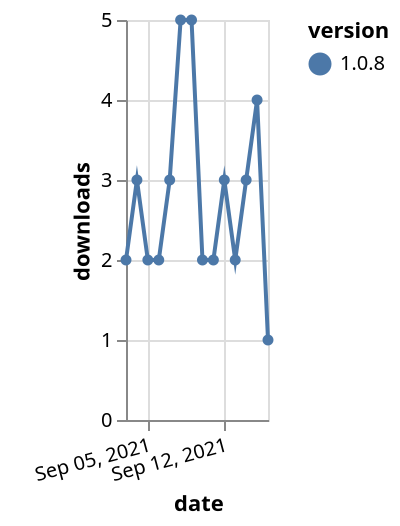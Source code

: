 {"$schema": "https://vega.github.io/schema/vega-lite/v5.json", "description": "A simple bar chart with embedded data.", "data": {"values": [{"date": "2021-09-03", "total": 9700, "delta": 2, "version": "1.0.8"}, {"date": "2021-09-04", "total": 9703, "delta": 3, "version": "1.0.8"}, {"date": "2021-09-05", "total": 9705, "delta": 2, "version": "1.0.8"}, {"date": "2021-09-06", "total": 9707, "delta": 2, "version": "1.0.8"}, {"date": "2021-09-07", "total": 9710, "delta": 3, "version": "1.0.8"}, {"date": "2021-09-08", "total": 9715, "delta": 5, "version": "1.0.8"}, {"date": "2021-09-09", "total": 9720, "delta": 5, "version": "1.0.8"}, {"date": "2021-09-10", "total": 9722, "delta": 2, "version": "1.0.8"}, {"date": "2021-09-11", "total": 9724, "delta": 2, "version": "1.0.8"}, {"date": "2021-09-12", "total": 9727, "delta": 3, "version": "1.0.8"}, {"date": "2021-09-13", "total": 9729, "delta": 2, "version": "1.0.8"}, {"date": "2021-09-14", "total": 9732, "delta": 3, "version": "1.0.8"}, {"date": "2021-09-15", "total": 9736, "delta": 4, "version": "1.0.8"}, {"date": "2021-09-16", "total": 9737, "delta": 1, "version": "1.0.8"}]}, "width": "container", "mark": {"type": "line", "point": {"filled": true}}, "encoding": {"x": {"field": "date", "type": "temporal", "timeUnit": "yearmonthdate", "title": "date", "axis": {"labelAngle": -15}}, "y": {"field": "delta", "type": "quantitative", "title": "downloads"}, "color": {"field": "version", "type": "nominal"}, "tooltip": {"field": "delta"}}}